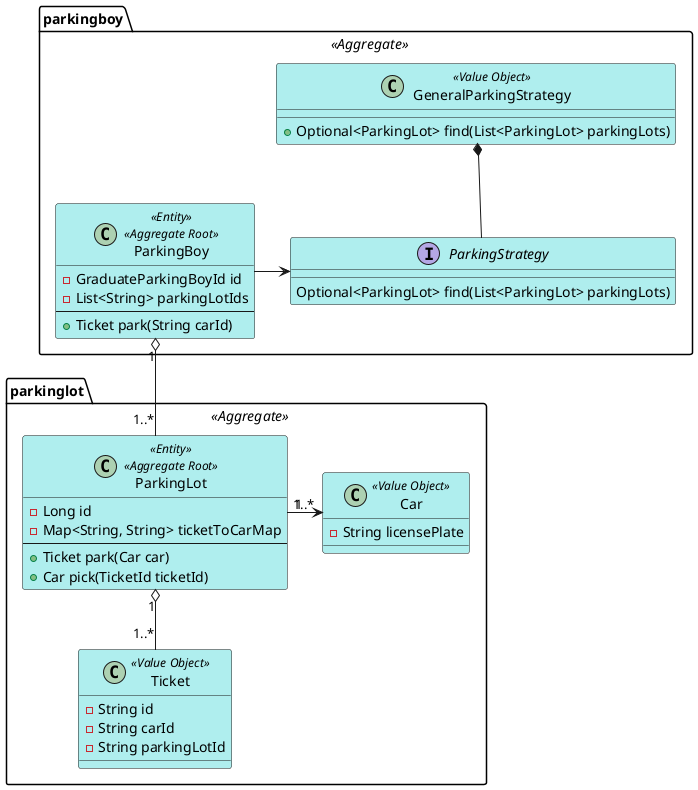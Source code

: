 @startuml parkinglot
skinparam Shadowing false
skinparam class {
    BackgroundColor PaleTurquoise 
    ArrowCollor SeaGreen
}

package parkingboy <<Aggregate>> {
    class ParkingBoy <<Entity>> <<Aggregate Root>>{
        -GraduateParkingBoyId id
        -List<String> parkingLotIds
        --
        +Ticket park(String carId)
    }

    interface ParkingStrategy  {
        Optional<ParkingLot> find(List<ParkingLot> parkingLots)
    }

    class GeneralParkingStrategy <<Value Object>> {
        +Optional<ParkingLot> find(List<ParkingLot> parkingLots)
    }

    ParkingBoy -> ParkingStrategy
    GeneralParkingStrategy *-- ParkingStrategy
}


package parkinglot <<Aggregate>> {
    class ParkingLot <<Entity>> <<Aggregate Root>> {
        -Long id
        -Map<String, String> ticketToCarMap
        --
        +Ticket park(Car car)
        +Car pick(TicketId ticketId)
    }

    class Ticket <<Value Object>> {
        -String id
        -String carId
        -String parkingLotId
    }

    class Car <<Value Object>> {
        -String licensePlate
    }

    ParkingLot "1" o-- "1..*" Ticket
    ParkingLot "1" -> "1..*" Car
}

ParkingBoy "1" o-- "1..*" ParkingLot

@enduml